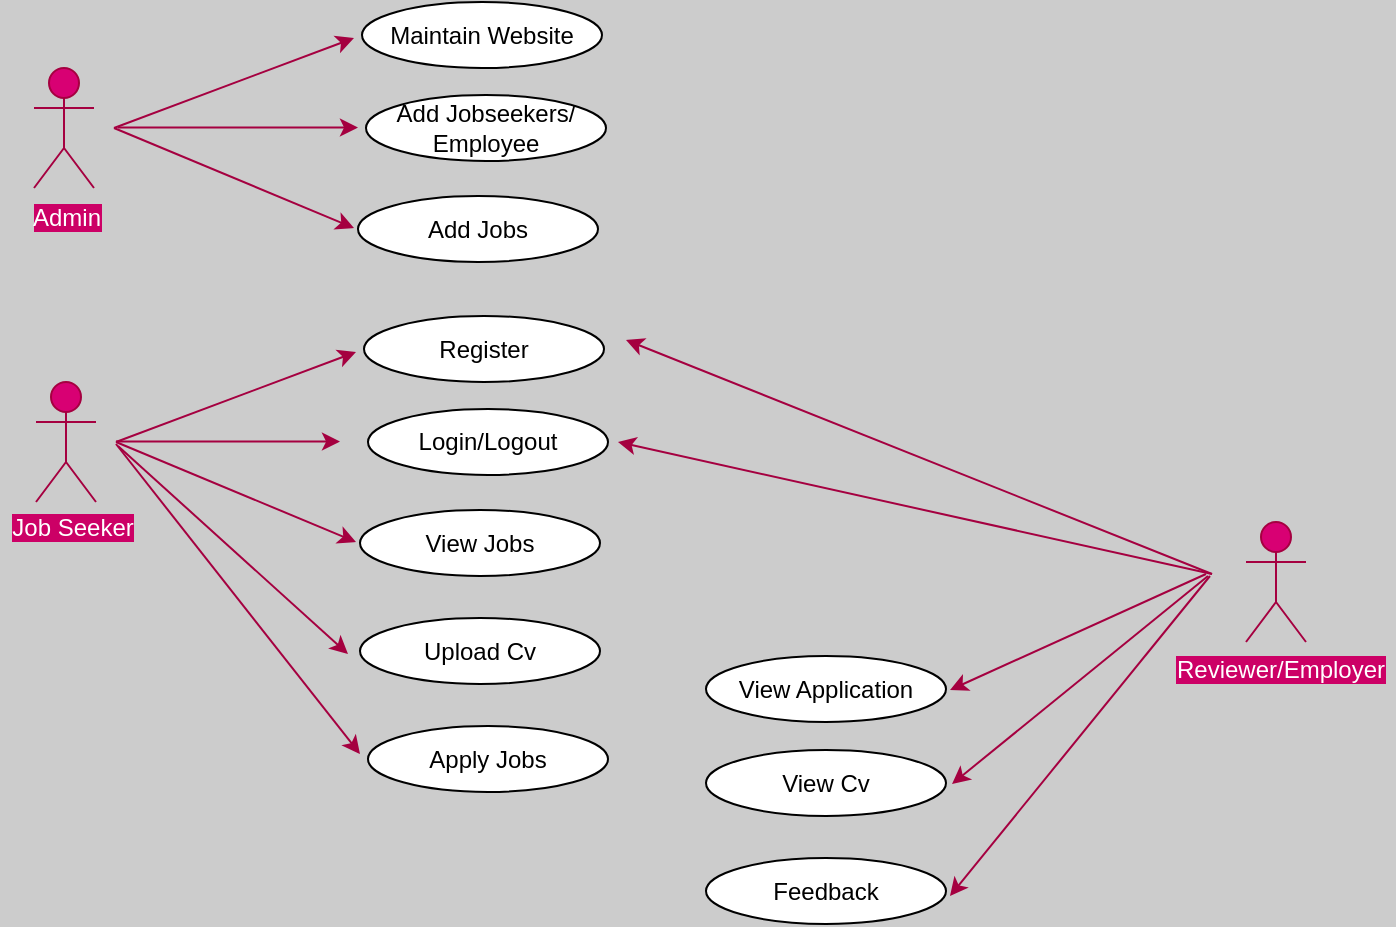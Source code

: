 <mxfile version="14.6.6" type="github">
  <diagram id="C5RBs43oDa-KdzZeNtuy" name="Page-1">
    <mxGraphModel dx="868" dy="-7" grid="0" gridSize="13" guides="1" tooltips="1" connect="1" arrows="1" fold="1" page="0" pageScale="1" pageWidth="827" pageHeight="1169" background="#CCCCCC" math="0" shadow="0">
      <root>
        <mxCell id="WIyWlLk6GJQsqaUBKTNV-0" />
        <mxCell id="WIyWlLk6GJQsqaUBKTNV-1" parent="WIyWlLk6GJQsqaUBKTNV-0" />
        <mxCell id="frUZIwSJsrgJIYTaQLDv-24" value="Actor" style="shape=umlActor;verticalLabelPosition=bottom;verticalAlign=top;html=1;outlineConnect=0;fillColor=#d80073;strokeColor=#A50040;fontColor=#ffffff;" vertex="1" parent="WIyWlLk6GJQsqaUBKTNV-1">
          <mxGeometry x="102" y="600" width="30" height="60" as="geometry" />
        </mxCell>
        <mxCell id="frUZIwSJsrgJIYTaQLDv-25" value="" style="endArrow=classic;html=1;fillColor=#d80073;strokeColor=#A50040;" edge="1" parent="WIyWlLk6GJQsqaUBKTNV-1">
          <mxGeometry width="50" height="50" relative="1" as="geometry">
            <mxPoint x="142" y="630" as="sourcePoint" />
            <mxPoint x="262" y="585" as="targetPoint" />
          </mxGeometry>
        </mxCell>
        <mxCell id="frUZIwSJsrgJIYTaQLDv-26" value="" style="endArrow=classic;html=1;fillColor=#d80073;strokeColor=#A50040;" edge="1" parent="WIyWlLk6GJQsqaUBKTNV-1">
          <mxGeometry width="50" height="50" relative="1" as="geometry">
            <mxPoint x="142" y="629.8" as="sourcePoint" />
            <mxPoint x="254" y="629.8" as="targetPoint" />
            <Array as="points" />
          </mxGeometry>
        </mxCell>
        <mxCell id="frUZIwSJsrgJIYTaQLDv-27" value="" style="endArrow=classic;html=1;fillColor=#d80073;strokeColor=#A50040;" edge="1" parent="WIyWlLk6GJQsqaUBKTNV-1">
          <mxGeometry width="50" height="50" relative="1" as="geometry">
            <mxPoint x="142" y="630" as="sourcePoint" />
            <mxPoint x="262" y="680" as="targetPoint" />
          </mxGeometry>
        </mxCell>
        <mxCell id="frUZIwSJsrgJIYTaQLDv-28" value="View Jobs" style="ellipse;whiteSpace=wrap;html=1;" vertex="1" parent="WIyWlLk6GJQsqaUBKTNV-1">
          <mxGeometry x="264" y="664" width="120" height="33" as="geometry" />
        </mxCell>
        <mxCell id="frUZIwSJsrgJIYTaQLDv-29" value="Login/Logout" style="ellipse;whiteSpace=wrap;html=1;" vertex="1" parent="WIyWlLk6GJQsqaUBKTNV-1">
          <mxGeometry x="268" y="613.5" width="120" height="33" as="geometry" />
        </mxCell>
        <mxCell id="frUZIwSJsrgJIYTaQLDv-30" value="Register" style="ellipse;whiteSpace=wrap;html=1;" vertex="1" parent="WIyWlLk6GJQsqaUBKTNV-1">
          <mxGeometry x="266" y="567" width="120" height="33" as="geometry" />
        </mxCell>
        <mxCell id="frUZIwSJsrgJIYTaQLDv-33" value="Actor" style="shape=umlActor;verticalLabelPosition=bottom;verticalAlign=top;html=1;outlineConnect=0;fillColor=#d80073;strokeColor=#A50040;fontColor=#ffffff;" vertex="1" parent="WIyWlLk6GJQsqaUBKTNV-1">
          <mxGeometry x="707" y="670" width="30" height="60" as="geometry" />
        </mxCell>
        <mxCell id="frUZIwSJsrgJIYTaQLDv-34" value="" style="endArrow=classic;html=1;fillColor=#d80073;strokeColor=#A50040;" edge="1" parent="WIyWlLk6GJQsqaUBKTNV-1">
          <mxGeometry width="50" height="50" relative="1" as="geometry">
            <mxPoint x="690" y="696" as="sourcePoint" />
            <mxPoint x="397" y="579" as="targetPoint" />
          </mxGeometry>
        </mxCell>
        <mxCell id="frUZIwSJsrgJIYTaQLDv-35" value="" style="endArrow=classic;html=1;fillColor=#d80073;strokeColor=#A50040;" edge="1" parent="WIyWlLk6GJQsqaUBKTNV-1">
          <mxGeometry width="50" height="50" relative="1" as="geometry">
            <mxPoint x="143" y="632" as="sourcePoint" />
            <mxPoint x="258" y="736" as="targetPoint" />
            <Array as="points" />
          </mxGeometry>
        </mxCell>
        <mxCell id="frUZIwSJsrgJIYTaQLDv-36" value="" style="endArrow=classic;html=1;fillColor=#d80073;strokeColor=#A50040;" edge="1" parent="WIyWlLk6GJQsqaUBKTNV-1">
          <mxGeometry width="50" height="50" relative="1" as="geometry">
            <mxPoint x="690" y="696" as="sourcePoint" />
            <mxPoint x="393" y="630" as="targetPoint" />
          </mxGeometry>
        </mxCell>
        <mxCell id="frUZIwSJsrgJIYTaQLDv-37" value="Upload Cv" style="ellipse;whiteSpace=wrap;html=1;" vertex="1" parent="WIyWlLk6GJQsqaUBKTNV-1">
          <mxGeometry x="264" y="718" width="120" height="33" as="geometry" />
        </mxCell>
        <mxCell id="frUZIwSJsrgJIYTaQLDv-38" value="Feedback" style="ellipse;whiteSpace=wrap;html=1;" vertex="1" parent="WIyWlLk6GJQsqaUBKTNV-1">
          <mxGeometry x="437" y="838" width="120" height="33" as="geometry" />
        </mxCell>
        <mxCell id="frUZIwSJsrgJIYTaQLDv-39" value="Apply Jobs" style="ellipse;whiteSpace=wrap;html=1;" vertex="1" parent="WIyWlLk6GJQsqaUBKTNV-1">
          <mxGeometry x="268" y="772" width="120" height="33" as="geometry" />
        </mxCell>
        <mxCell id="frUZIwSJsrgJIYTaQLDv-40" value="View Application" style="ellipse;whiteSpace=wrap;html=1;" vertex="1" parent="WIyWlLk6GJQsqaUBKTNV-1">
          <mxGeometry x="437" y="737" width="120" height="33" as="geometry" />
        </mxCell>
        <mxCell id="frUZIwSJsrgJIYTaQLDv-41" value="View Cv" style="ellipse;whiteSpace=wrap;html=1;" vertex="1" parent="WIyWlLk6GJQsqaUBKTNV-1">
          <mxGeometry x="437" y="784" width="120" height="33" as="geometry" />
        </mxCell>
        <mxCell id="frUZIwSJsrgJIYTaQLDv-42" value="&lt;font color=&quot;#ffffff&quot; style=&quot;background-color: rgb(204 , 0 , 102)&quot;&gt;Reviewer/Employer&lt;/font&gt;" style="text;html=1;align=center;verticalAlign=middle;resizable=0;points=[];autosize=1;strokeColor=none;" vertex="1" parent="WIyWlLk6GJQsqaUBKTNV-1">
          <mxGeometry x="667" y="735" width="114" height="18" as="geometry" />
        </mxCell>
        <mxCell id="frUZIwSJsrgJIYTaQLDv-43" value="" style="endArrow=classic;html=1;fillColor=#d80073;strokeColor=#A50040;" edge="1" parent="WIyWlLk6GJQsqaUBKTNV-1">
          <mxGeometry width="50" height="50" relative="1" as="geometry">
            <mxPoint x="689" y="697" as="sourcePoint" />
            <mxPoint x="559" y="857" as="targetPoint" />
          </mxGeometry>
        </mxCell>
        <mxCell id="frUZIwSJsrgJIYTaQLDv-44" value="" style="endArrow=classic;html=1;fillColor=#d80073;strokeColor=#A50040;" edge="1" parent="WIyWlLk6GJQsqaUBKTNV-1">
          <mxGeometry width="50" height="50" relative="1" as="geometry">
            <mxPoint x="688" y="697" as="sourcePoint" />
            <mxPoint x="560" y="801" as="targetPoint" />
          </mxGeometry>
        </mxCell>
        <mxCell id="frUZIwSJsrgJIYTaQLDv-45" value="" style="endArrow=classic;html=1;fillColor=#d80073;strokeColor=#A50040;" edge="1" parent="WIyWlLk6GJQsqaUBKTNV-1">
          <mxGeometry width="50" height="50" relative="1" as="geometry">
            <mxPoint x="687" y="696" as="sourcePoint" />
            <mxPoint x="559" y="754" as="targetPoint" />
          </mxGeometry>
        </mxCell>
        <mxCell id="frUZIwSJsrgJIYTaQLDv-46" value="&lt;font color=&quot;#ffffff&quot; style=&quot;background-color: rgb(204 , 0 , 102)&quot;&gt;Job Seeker&lt;/font&gt;" style="text;html=1;align=center;verticalAlign=middle;resizable=0;points=[];autosize=1;strokeColor=none;" vertex="1" parent="WIyWlLk6GJQsqaUBKTNV-1">
          <mxGeometry x="84" y="664" width="71" height="18" as="geometry" />
        </mxCell>
        <mxCell id="frUZIwSJsrgJIYTaQLDv-48" value="" style="endArrow=classic;html=1;fillColor=#d80073;strokeColor=#A50040;" edge="1" parent="WIyWlLk6GJQsqaUBKTNV-1">
          <mxGeometry width="50" height="50" relative="1" as="geometry">
            <mxPoint x="142" y="631" as="sourcePoint" />
            <mxPoint x="264" y="786" as="targetPoint" />
          </mxGeometry>
        </mxCell>
        <mxCell id="frUZIwSJsrgJIYTaQLDv-105" value="Actor" style="shape=umlActor;verticalLabelPosition=bottom;verticalAlign=top;html=1;outlineConnect=0;fillColor=#d80073;strokeColor=#A50040;fontColor=#ffffff;" vertex="1" parent="WIyWlLk6GJQsqaUBKTNV-1">
          <mxGeometry x="101" y="443" width="30" height="60" as="geometry" />
        </mxCell>
        <mxCell id="frUZIwSJsrgJIYTaQLDv-106" value="" style="endArrow=classic;html=1;fillColor=#d80073;strokeColor=#A50040;" edge="1" parent="WIyWlLk6GJQsqaUBKTNV-1">
          <mxGeometry width="50" height="50" relative="1" as="geometry">
            <mxPoint x="141" y="473" as="sourcePoint" />
            <mxPoint x="261" y="428" as="targetPoint" />
          </mxGeometry>
        </mxCell>
        <mxCell id="frUZIwSJsrgJIYTaQLDv-107" value="" style="endArrow=classic;html=1;fillColor=#d80073;strokeColor=#A50040;" edge="1" parent="WIyWlLk6GJQsqaUBKTNV-1">
          <mxGeometry width="50" height="50" relative="1" as="geometry">
            <mxPoint x="143" y="472.76" as="sourcePoint" />
            <mxPoint x="263" y="472.76" as="targetPoint" />
            <Array as="points">
              <mxPoint x="195" y="472.76" />
            </Array>
          </mxGeometry>
        </mxCell>
        <mxCell id="frUZIwSJsrgJIYTaQLDv-108" value="" style="endArrow=classic;html=1;fillColor=#d80073;strokeColor=#A50040;" edge="1" parent="WIyWlLk6GJQsqaUBKTNV-1">
          <mxGeometry width="50" height="50" relative="1" as="geometry">
            <mxPoint x="141" y="473" as="sourcePoint" />
            <mxPoint x="261" y="523" as="targetPoint" />
          </mxGeometry>
        </mxCell>
        <mxCell id="frUZIwSJsrgJIYTaQLDv-109" value="Add Jobs" style="ellipse;whiteSpace=wrap;html=1;" vertex="1" parent="WIyWlLk6GJQsqaUBKTNV-1">
          <mxGeometry x="263" y="507" width="120" height="33" as="geometry" />
        </mxCell>
        <mxCell id="frUZIwSJsrgJIYTaQLDv-110" value="Add Jobseekers/ Employee" style="ellipse;whiteSpace=wrap;html=1;" vertex="1" parent="WIyWlLk6GJQsqaUBKTNV-1">
          <mxGeometry x="267" y="456.5" width="120" height="33" as="geometry" />
        </mxCell>
        <mxCell id="frUZIwSJsrgJIYTaQLDv-111" value="Maintain Website" style="ellipse;whiteSpace=wrap;html=1;" vertex="1" parent="WIyWlLk6GJQsqaUBKTNV-1">
          <mxGeometry x="265" y="410" width="120" height="33" as="geometry" />
        </mxCell>
        <mxCell id="frUZIwSJsrgJIYTaQLDv-112" value="&lt;font color=&quot;#ffffff&quot; style=&quot;background-color: rgb(204 , 0 , 102)&quot;&gt;Admin&lt;/font&gt;" style="text;html=1;align=center;verticalAlign=middle;resizable=0;points=[];autosize=1;strokeColor=none;" vertex="1" parent="WIyWlLk6GJQsqaUBKTNV-1">
          <mxGeometry x="95" y="509" width="44" height="18" as="geometry" />
        </mxCell>
      </root>
    </mxGraphModel>
  </diagram>
</mxfile>
